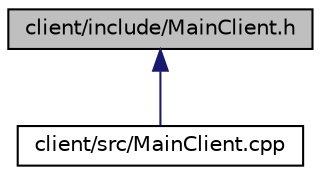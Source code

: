 digraph "client/include/MainClient.h"
{
 // INTERACTIVE_SVG=YES
 // LATEX_PDF_SIZE
  edge [fontname="Helvetica",fontsize="10",labelfontname="Helvetica",labelfontsize="10"];
  node [fontname="Helvetica",fontsize="10",shape=record];
  Node1 [label="client/include/MainClient.h",height=0.2,width=0.4,color="black", fillcolor="grey75", style="filled", fontcolor="black",tooltip="Manages the main client operations in the riddle game."];
  Node1 -> Node2 [dir="back",color="midnightblue",fontsize="10",style="solid",fontname="Helvetica"];
  Node2 [label="client/src/MainClient.cpp",height=0.2,width=0.4,color="black", fillcolor="white", style="filled",URL="$MainClient_8cpp.html",tooltip=" "];
}
